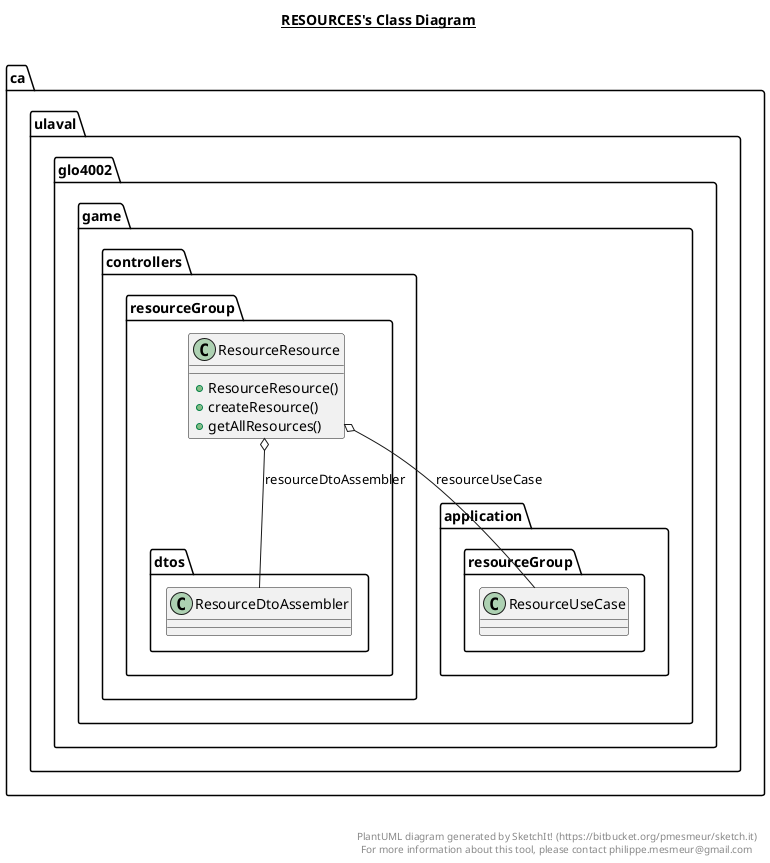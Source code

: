 @startuml

title __RESOURCES's Class Diagram__\n

    namespace ca.ulaval.glo4002.game {
      namespace controllers.resourceGroup {
        class ca.ulaval.glo4002.game.controllers.resourceGroup.ResourceResource {
            + ResourceResource()
            + createResource()
            + getAllResources()
        }
      }
    }
  

  ca.ulaval.glo4002.game.controllers.resourceGroup.ResourceResource o-- ca.ulaval.glo4002.game.controllers.resourceGroup.dtos.ResourceDtoAssembler : resourceDtoAssembler
  ca.ulaval.glo4002.game.controllers.resourceGroup.ResourceResource o-- ca.ulaval.glo4002.game.application.resourceGroup.ResourceUseCase : resourceUseCase


right footer


PlantUML diagram generated by SketchIt! (https://bitbucket.org/pmesmeur/sketch.it)
For more information about this tool, please contact philippe.mesmeur@gmail.com
endfooter

@enduml
